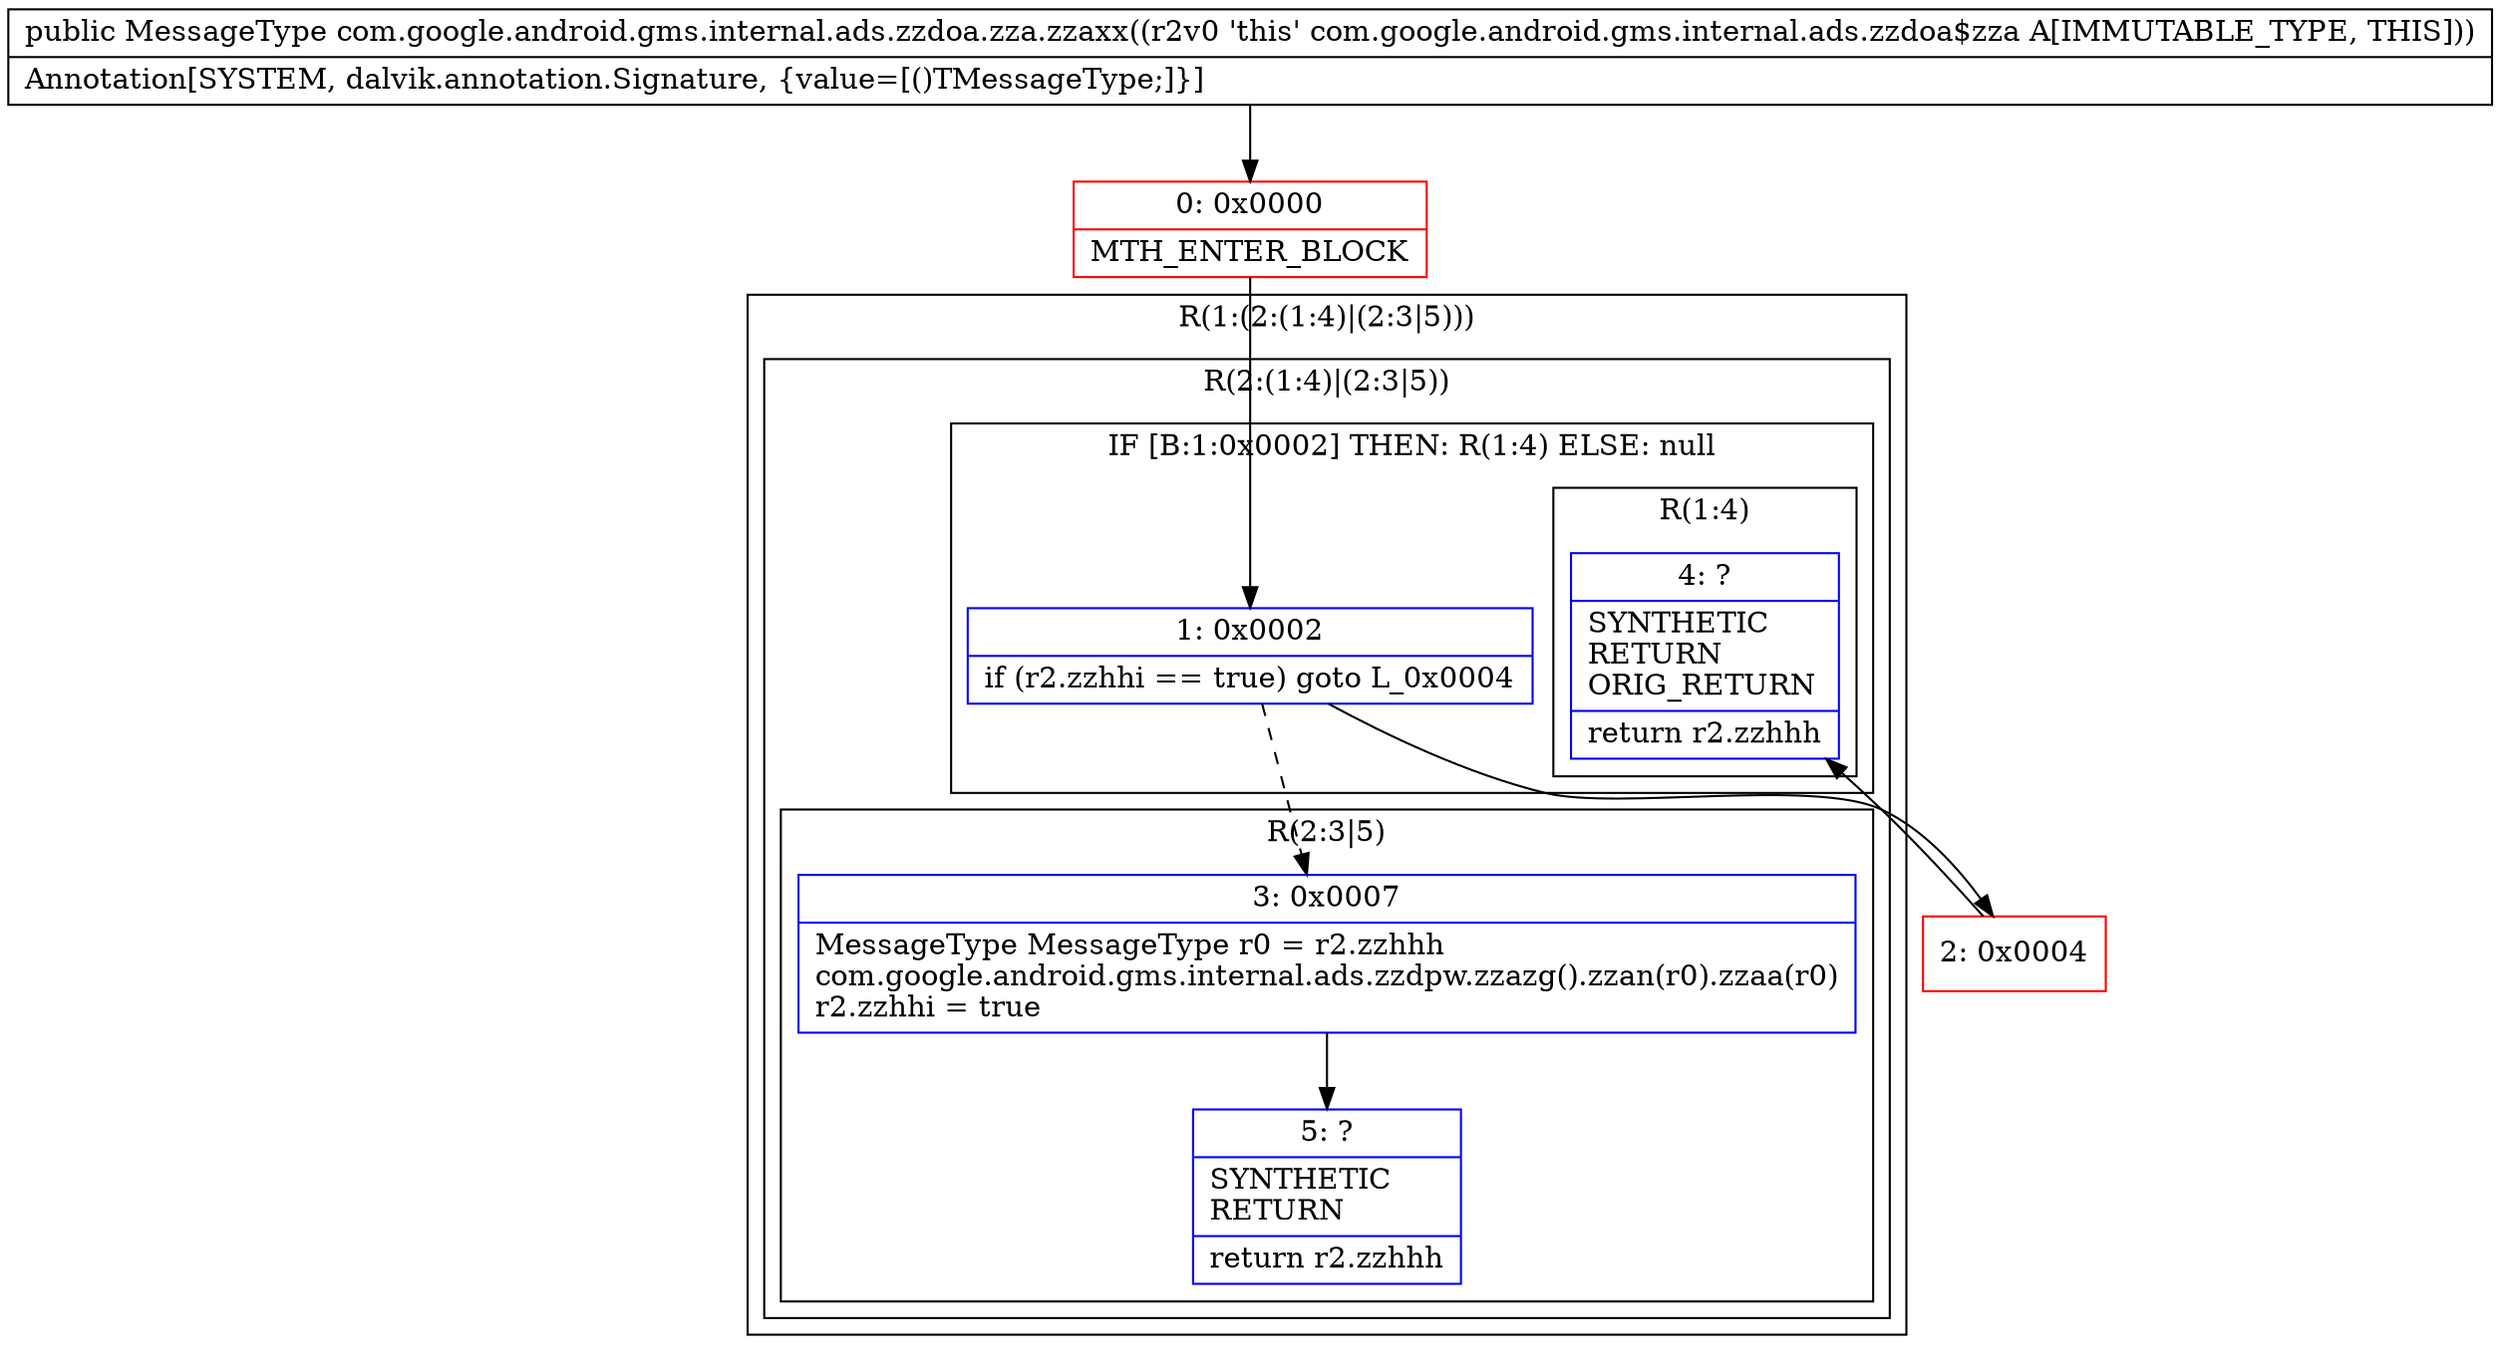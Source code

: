 digraph "CFG forcom.google.android.gms.internal.ads.zzdoa.zza.zzaxx()Lcom\/google\/android\/gms\/internal\/ads\/zzdoa;" {
subgraph cluster_Region_1342400341 {
label = "R(1:(2:(1:4)|(2:3|5)))";
node [shape=record,color=blue];
subgraph cluster_Region_1692893775 {
label = "R(2:(1:4)|(2:3|5))";
node [shape=record,color=blue];
subgraph cluster_IfRegion_168169983 {
label = "IF [B:1:0x0002] THEN: R(1:4) ELSE: null";
node [shape=record,color=blue];
Node_1 [shape=record,label="{1\:\ 0x0002|if (r2.zzhhi == true) goto L_0x0004\l}"];
subgraph cluster_Region_1714442211 {
label = "R(1:4)";
node [shape=record,color=blue];
Node_4 [shape=record,label="{4\:\ ?|SYNTHETIC\lRETURN\lORIG_RETURN\l|return r2.zzhhh\l}"];
}
}
subgraph cluster_Region_33909256 {
label = "R(2:3|5)";
node [shape=record,color=blue];
Node_3 [shape=record,label="{3\:\ 0x0007|MessageType MessageType r0 = r2.zzhhh\lcom.google.android.gms.internal.ads.zzdpw.zzazg().zzan(r0).zzaa(r0)\lr2.zzhhi = true\l}"];
Node_5 [shape=record,label="{5\:\ ?|SYNTHETIC\lRETURN\l|return r2.zzhhh\l}"];
}
}
}
Node_0 [shape=record,color=red,label="{0\:\ 0x0000|MTH_ENTER_BLOCK\l}"];
Node_2 [shape=record,color=red,label="{2\:\ 0x0004}"];
MethodNode[shape=record,label="{public MessageType com.google.android.gms.internal.ads.zzdoa.zza.zzaxx((r2v0 'this' com.google.android.gms.internal.ads.zzdoa$zza A[IMMUTABLE_TYPE, THIS]))  | Annotation[SYSTEM, dalvik.annotation.Signature, \{value=[()TMessageType;]\}]\l}"];
MethodNode -> Node_0;
Node_1 -> Node_2;
Node_1 -> Node_3[style=dashed];
Node_3 -> Node_5;
Node_0 -> Node_1;
Node_2 -> Node_4;
}

